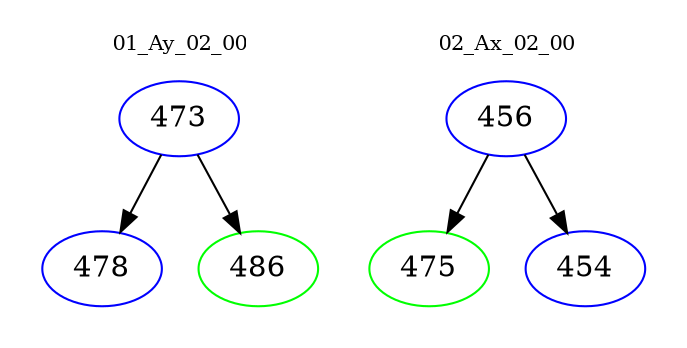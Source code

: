 digraph{
subgraph cluster_0 {
color = white
label = "01_Ay_02_00";
fontsize=10;
T0_473 [label="473", color="blue"]
T0_473 -> T0_478 [color="black"]
T0_478 [label="478", color="blue"]
T0_473 -> T0_486 [color="black"]
T0_486 [label="486", color="green"]
}
subgraph cluster_1 {
color = white
label = "02_Ax_02_00";
fontsize=10;
T1_456 [label="456", color="blue"]
T1_456 -> T1_475 [color="black"]
T1_475 [label="475", color="green"]
T1_456 -> T1_454 [color="black"]
T1_454 [label="454", color="blue"]
}
}

